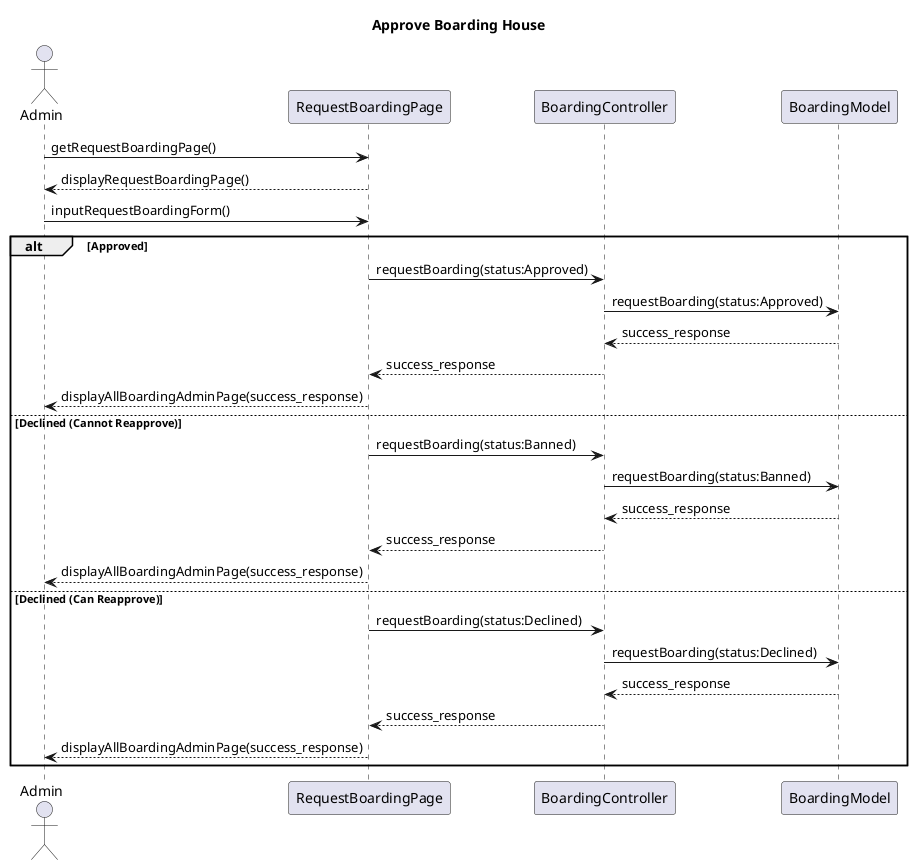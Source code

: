 @startuml
title Approve Boarding House 
actor Admin as act
participant RequestBoardingPage as view
participant BoardingController as ctrl
participant BoardingModel as model

act -> view : getRequestBoardingPage()
act <-- view : displayRequestBoardingPage()

    act->view : inputRequestBoardingForm()
        alt Approved
        view->ctrl: requestBoarding(status:Approved)
        ctrl->model: requestBoarding(status:Approved)
        model --> ctrl: success_response
        ctrl --> view: success_response
        view-->act: displayAllBoardingAdminPage(success_response)
        else Declined (Cannot Reapprove)
        view->ctrl: requestBoarding(status:Banned)
        ctrl->model: requestBoarding(status:Banned)
        model --> ctrl: success_response
        ctrl --> view: success_response
        view-->act: displayAllBoardingAdminPage(success_response)
        else Declined (Can Reapprove)
        view->ctrl: requestBoarding(status:Declined)
        ctrl->model: requestBoarding(status:Declined)
        model --> ctrl: success_response
        ctrl --> view: success_response
        view --> act: displayAllBoardingAdminPage(success_response)
        end


@enduml
